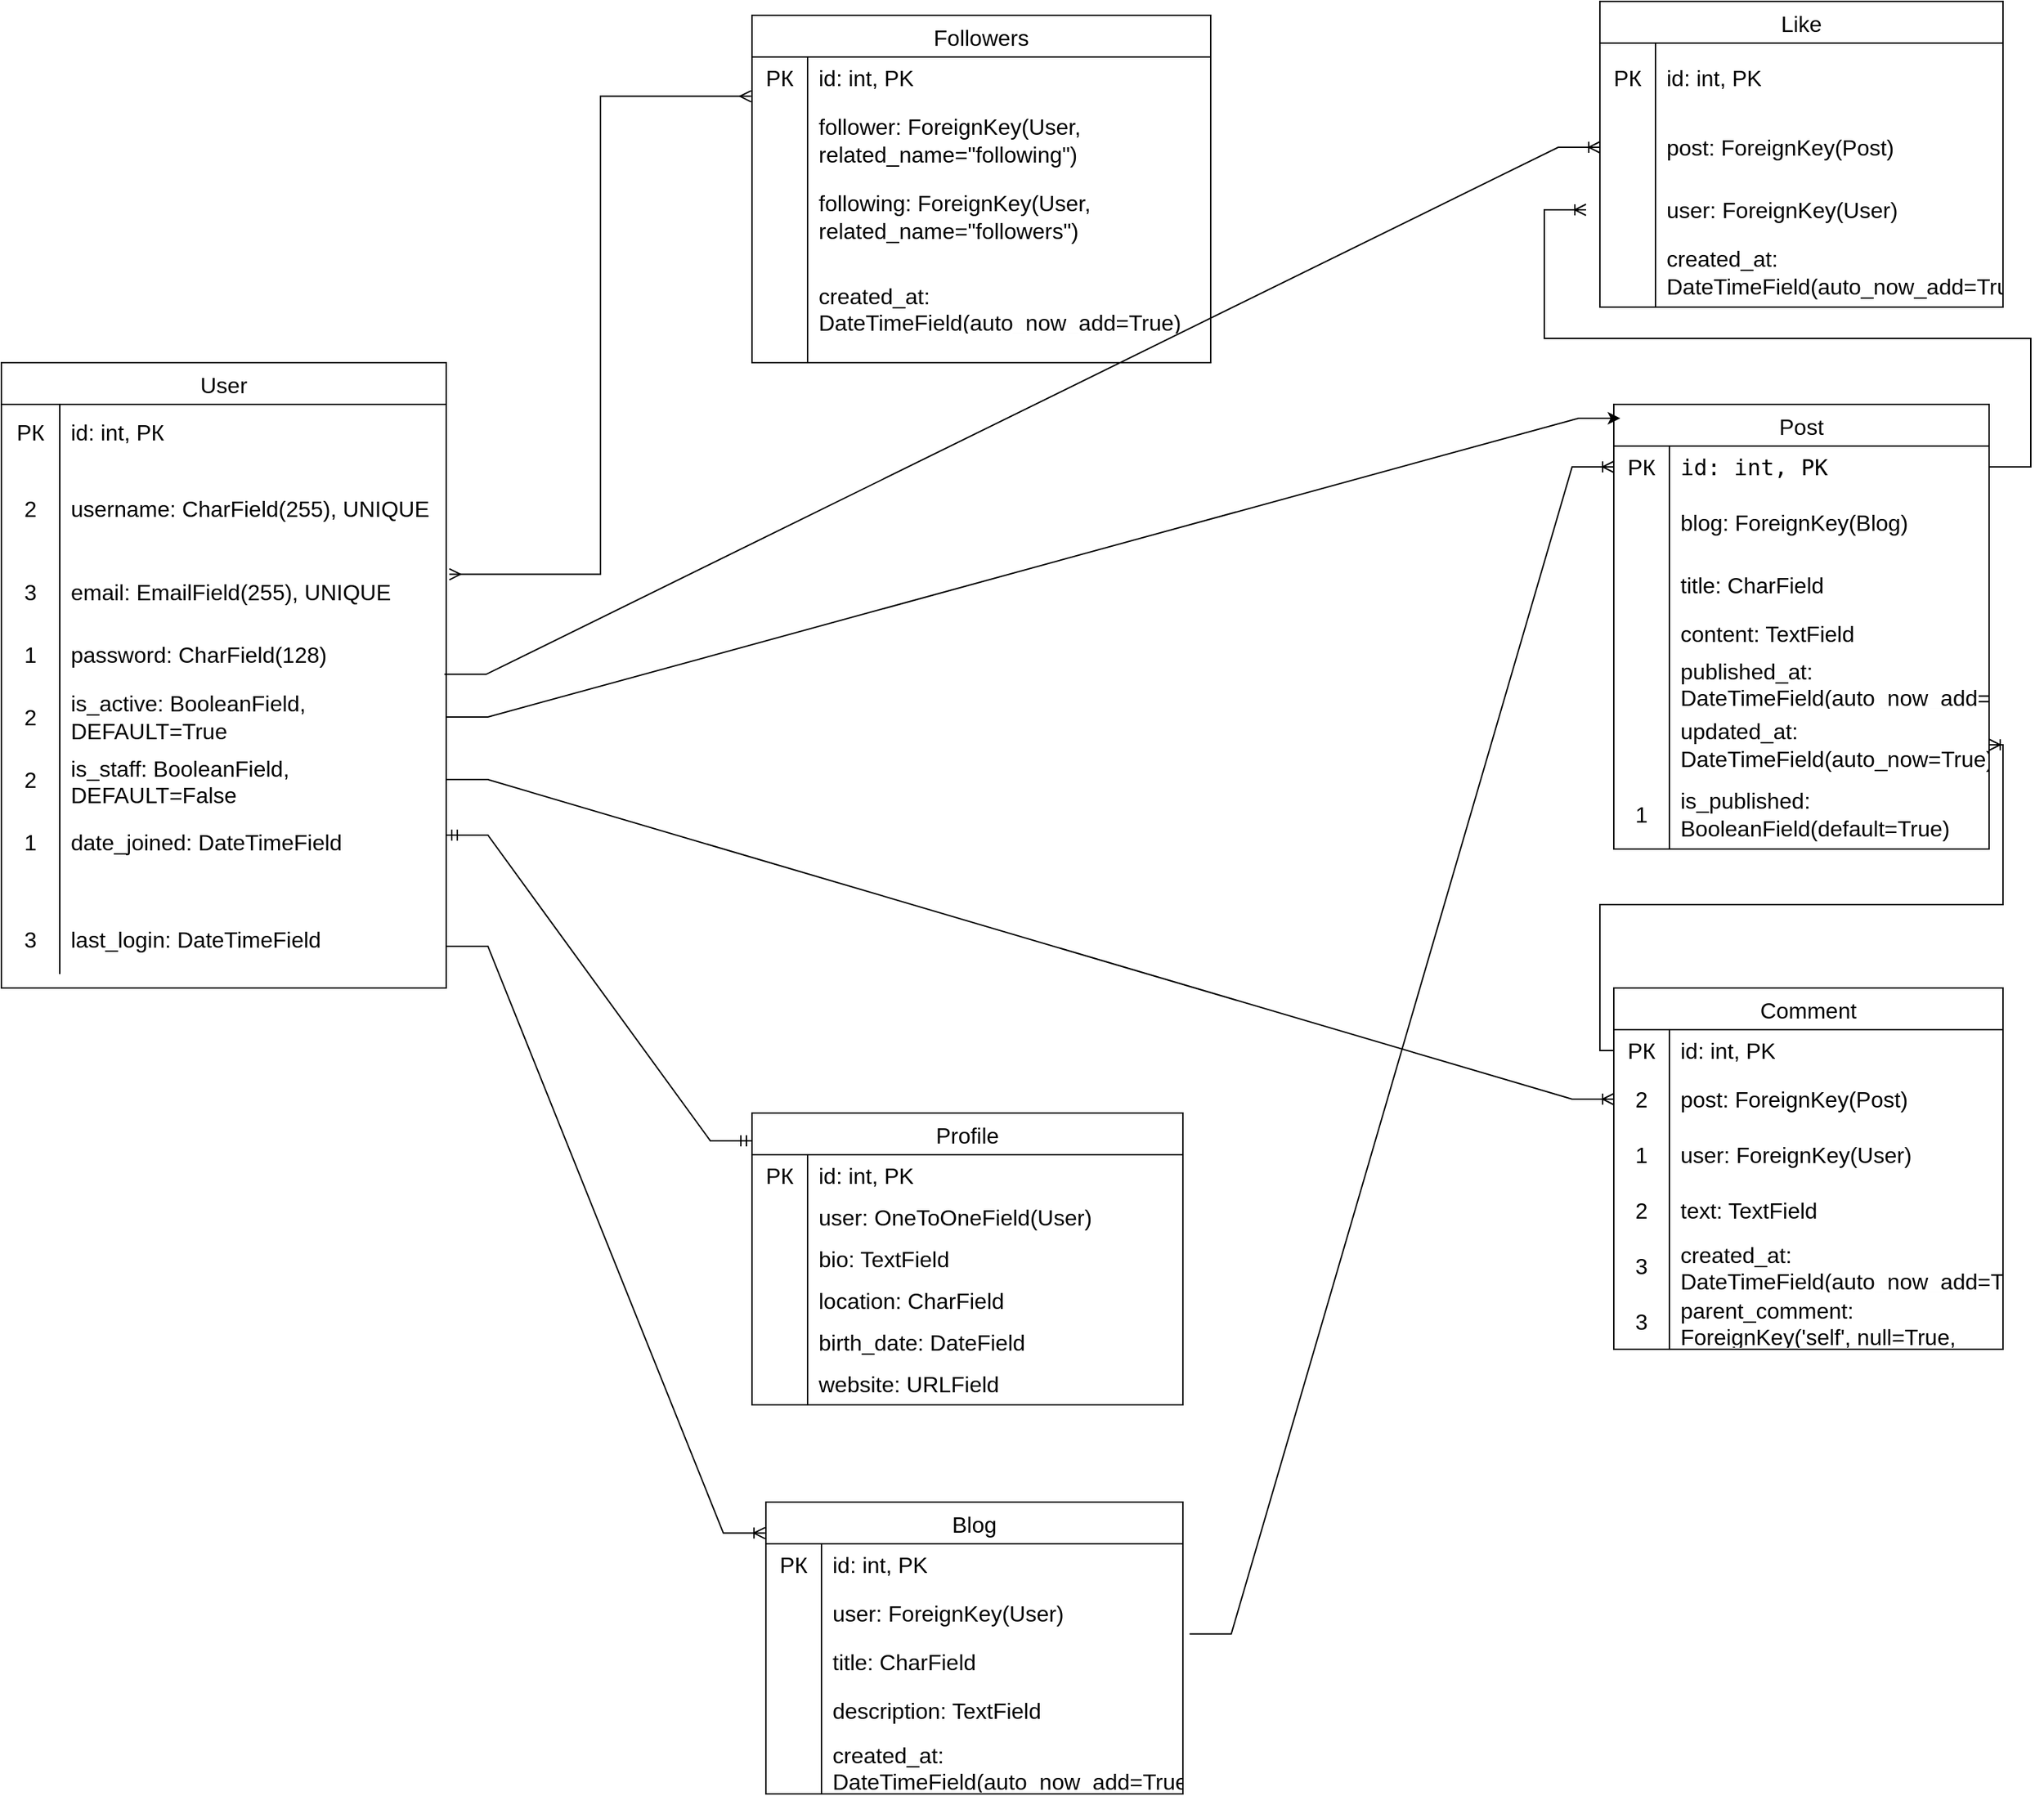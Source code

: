 <mxfile version="26.2.13">
  <diagram name="Страница — 1" id="7IS5Y2OOgPZSUAuG2ec9">
    <mxGraphModel dx="1898" dy="1196" grid="1" gridSize="10" guides="1" tooltips="1" connect="1" arrows="1" fold="1" page="1" pageScale="1" pageWidth="1169" pageHeight="1654" math="0" shadow="0">
      <root>
        <mxCell id="0" />
        <mxCell id="1" parent="0" />
        <mxCell id="dCe3FiFpcz7PpVwq4bDa-25" value="User" style="shape=table;startSize=30;container=1;collapsible=0;childLayout=tableLayout;fixedRows=1;rowLines=0;fontStyle=0;strokeColor=default;fontSize=16;" parent="1" vertex="1">
          <mxGeometry x="80" y="280" width="320" height="450.0" as="geometry" />
        </mxCell>
        <mxCell id="dCe3FiFpcz7PpVwq4bDa-26" value="" style="shape=tableRow;horizontal=0;startSize=0;swimlaneHead=0;swimlaneBody=0;top=0;left=0;bottom=0;right=0;collapsible=0;dropTarget=0;fillColor=none;points=[[0,0.5],[1,0.5]];portConstraint=eastwest;strokeColor=inherit;fontSize=16;" parent="dCe3FiFpcz7PpVwq4bDa-25" vertex="1">
          <mxGeometry y="30" width="320" height="40" as="geometry" />
        </mxCell>
        <mxCell id="dCe3FiFpcz7PpVwq4bDa-27" value="РК" style="shape=partialRectangle;html=1;whiteSpace=wrap;connectable=0;fillColor=none;top=0;left=0;bottom=0;right=0;overflow=hidden;pointerEvents=1;strokeColor=inherit;fontSize=16;" parent="dCe3FiFpcz7PpVwq4bDa-26" vertex="1">
          <mxGeometry width="42" height="40" as="geometry">
            <mxRectangle width="42" height="40" as="alternateBounds" />
          </mxGeometry>
        </mxCell>
        <mxCell id="dCe3FiFpcz7PpVwq4bDa-28" value="id: int, РК" style="shape=partialRectangle;html=1;whiteSpace=wrap;connectable=0;fillColor=none;top=0;left=0;bottom=0;right=0;align=left;spacingLeft=6;overflow=hidden;strokeColor=inherit;fontSize=16;" parent="dCe3FiFpcz7PpVwq4bDa-26" vertex="1">
          <mxGeometry x="42" width="278" height="40" as="geometry">
            <mxRectangle width="278" height="40" as="alternateBounds" />
          </mxGeometry>
        </mxCell>
        <mxCell id="dCe3FiFpcz7PpVwq4bDa-29" value="" style="shape=tableRow;horizontal=0;startSize=0;swimlaneHead=0;swimlaneBody=0;top=0;left=0;bottom=0;right=0;collapsible=0;dropTarget=0;fillColor=none;points=[[0,0.5],[1,0.5]];portConstraint=eastwest;strokeColor=inherit;fontSize=16;" parent="dCe3FiFpcz7PpVwq4bDa-25" vertex="1">
          <mxGeometry y="70" width="320" height="70" as="geometry" />
        </mxCell>
        <mxCell id="dCe3FiFpcz7PpVwq4bDa-30" value="2" style="shape=partialRectangle;html=1;whiteSpace=wrap;connectable=0;fillColor=none;top=0;left=0;bottom=0;right=0;overflow=hidden;strokeColor=inherit;fontSize=16;" parent="dCe3FiFpcz7PpVwq4bDa-29" vertex="1">
          <mxGeometry width="42" height="70" as="geometry">
            <mxRectangle width="42" height="70" as="alternateBounds" />
          </mxGeometry>
        </mxCell>
        <mxCell id="dCe3FiFpcz7PpVwq4bDa-31" value="username: CharField(255), UNIQUE" style="shape=partialRectangle;html=1;whiteSpace=wrap;connectable=0;fillColor=none;top=0;left=0;bottom=0;right=0;align=left;spacingLeft=6;overflow=hidden;strokeColor=inherit;fontSize=16;" parent="dCe3FiFpcz7PpVwq4bDa-29" vertex="1">
          <mxGeometry x="42" width="278" height="70" as="geometry">
            <mxRectangle width="278" height="70" as="alternateBounds" />
          </mxGeometry>
        </mxCell>
        <mxCell id="dCe3FiFpcz7PpVwq4bDa-32" value="" style="shape=tableRow;horizontal=0;startSize=0;swimlaneHead=0;swimlaneBody=0;top=0;left=0;bottom=0;right=0;collapsible=0;dropTarget=0;fillColor=none;points=[[0,0.5],[1,0.5]];portConstraint=eastwest;strokeColor=inherit;fontSize=16;" parent="dCe3FiFpcz7PpVwq4bDa-25" vertex="1">
          <mxGeometry y="140" width="320" height="50" as="geometry" />
        </mxCell>
        <mxCell id="dCe3FiFpcz7PpVwq4bDa-33" value="3" style="shape=partialRectangle;html=1;whiteSpace=wrap;connectable=0;fillColor=none;top=0;left=0;bottom=0;right=0;overflow=hidden;strokeColor=inherit;fontSize=16;" parent="dCe3FiFpcz7PpVwq4bDa-32" vertex="1">
          <mxGeometry width="42" height="50" as="geometry">
            <mxRectangle width="42" height="50" as="alternateBounds" />
          </mxGeometry>
        </mxCell>
        <mxCell id="dCe3FiFpcz7PpVwq4bDa-34" value="email: EmailField(255), UNIQUE" style="shape=partialRectangle;html=1;whiteSpace=wrap;connectable=0;fillColor=none;top=0;left=0;bottom=0;right=0;align=left;spacingLeft=6;overflow=hidden;strokeColor=inherit;fontSize=16;" parent="dCe3FiFpcz7PpVwq4bDa-32" vertex="1">
          <mxGeometry x="42" width="278" height="50" as="geometry">
            <mxRectangle width="278" height="50" as="alternateBounds" />
          </mxGeometry>
        </mxCell>
        <mxCell id="dCe3FiFpcz7PpVwq4bDa-36" value="" style="shape=tableRow;horizontal=0;startSize=0;swimlaneHead=0;swimlaneBody=0;top=0;left=0;bottom=0;right=0;collapsible=0;dropTarget=0;fillColor=none;points=[[0,0.5],[1,0.5]];portConstraint=eastwest;strokeColor=inherit;fontSize=16;" parent="dCe3FiFpcz7PpVwq4bDa-25" vertex="1">
          <mxGeometry y="190" width="320" height="40" as="geometry" />
        </mxCell>
        <mxCell id="dCe3FiFpcz7PpVwq4bDa-37" value="1" style="shape=partialRectangle;html=1;whiteSpace=wrap;connectable=0;fillColor=none;top=0;left=0;bottom=0;right=0;overflow=hidden;pointerEvents=1;strokeColor=inherit;fontSize=16;" parent="dCe3FiFpcz7PpVwq4bDa-36" vertex="1">
          <mxGeometry width="42" height="40" as="geometry">
            <mxRectangle width="42" height="40" as="alternateBounds" />
          </mxGeometry>
        </mxCell>
        <mxCell id="dCe3FiFpcz7PpVwq4bDa-38" value="password: CharField(128)" style="shape=partialRectangle;html=1;whiteSpace=wrap;connectable=0;fillColor=none;top=0;left=0;bottom=0;right=0;align=left;spacingLeft=6;overflow=hidden;strokeColor=inherit;fontSize=16;" parent="dCe3FiFpcz7PpVwq4bDa-36" vertex="1">
          <mxGeometry x="42" width="278" height="40" as="geometry">
            <mxRectangle width="278" height="40" as="alternateBounds" />
          </mxGeometry>
        </mxCell>
        <mxCell id="dCe3FiFpcz7PpVwq4bDa-39" value="" style="shape=tableRow;horizontal=0;startSize=0;swimlaneHead=0;swimlaneBody=0;top=0;left=0;bottom=0;right=0;collapsible=0;dropTarget=0;fillColor=none;points=[[0,0.5],[1,0.5]];portConstraint=eastwest;strokeColor=inherit;fontSize=16;" parent="dCe3FiFpcz7PpVwq4bDa-25" vertex="1">
          <mxGeometry y="230" width="320" height="50" as="geometry" />
        </mxCell>
        <mxCell id="dCe3FiFpcz7PpVwq4bDa-40" value="2" style="shape=partialRectangle;html=1;whiteSpace=wrap;connectable=0;fillColor=none;top=0;left=0;bottom=0;right=0;overflow=hidden;strokeColor=inherit;fontSize=16;" parent="dCe3FiFpcz7PpVwq4bDa-39" vertex="1">
          <mxGeometry width="42" height="50" as="geometry">
            <mxRectangle width="42" height="50" as="alternateBounds" />
          </mxGeometry>
        </mxCell>
        <mxCell id="dCe3FiFpcz7PpVwq4bDa-41" value="is_active: BooleanField, DEFAULT=True" style="shape=partialRectangle;html=1;whiteSpace=wrap;connectable=0;fillColor=none;top=0;left=0;bottom=0;right=0;align=left;spacingLeft=6;overflow=hidden;strokeColor=inherit;fontSize=16;" parent="dCe3FiFpcz7PpVwq4bDa-39" vertex="1">
          <mxGeometry x="42" width="278" height="50" as="geometry">
            <mxRectangle width="278" height="50" as="alternateBounds" />
          </mxGeometry>
        </mxCell>
        <mxCell id="dCe3FiFpcz7PpVwq4bDa-49" value="" style="shape=tableRow;horizontal=0;startSize=0;swimlaneHead=0;swimlaneBody=0;top=0;left=0;bottom=0;right=0;collapsible=0;dropTarget=0;fillColor=none;points=[[0,0.5],[1,0.5]];portConstraint=eastwest;strokeColor=inherit;fontSize=16;" parent="dCe3FiFpcz7PpVwq4bDa-25" vertex="1">
          <mxGeometry y="280" width="320" height="40" as="geometry" />
        </mxCell>
        <mxCell id="dCe3FiFpcz7PpVwq4bDa-50" value="2" style="shape=partialRectangle;html=1;whiteSpace=wrap;connectable=0;fillColor=none;top=0;left=0;bottom=0;right=0;overflow=hidden;strokeColor=inherit;fontSize=16;" parent="dCe3FiFpcz7PpVwq4bDa-49" vertex="1">
          <mxGeometry width="42" height="40" as="geometry">
            <mxRectangle width="42" height="40" as="alternateBounds" />
          </mxGeometry>
        </mxCell>
        <mxCell id="dCe3FiFpcz7PpVwq4bDa-51" value="is_staff: BooleanField, DEFAULT=False" style="shape=partialRectangle;html=1;whiteSpace=wrap;connectable=0;fillColor=none;top=0;left=0;bottom=0;right=0;align=left;spacingLeft=6;overflow=hidden;strokeColor=inherit;fontSize=16;" parent="dCe3FiFpcz7PpVwq4bDa-49" vertex="1">
          <mxGeometry x="42" width="278" height="40" as="geometry">
            <mxRectangle width="278" height="40" as="alternateBounds" />
          </mxGeometry>
        </mxCell>
        <mxCell id="dCe3FiFpcz7PpVwq4bDa-46" value="" style="shape=tableRow;horizontal=0;startSize=0;swimlaneHead=0;swimlaneBody=0;top=0;left=0;bottom=0;right=0;collapsible=0;dropTarget=0;fillColor=none;points=[[0,0.5],[1,0.5]];portConstraint=eastwest;strokeColor=inherit;fontSize=16;" parent="dCe3FiFpcz7PpVwq4bDa-25" vertex="1">
          <mxGeometry y="320" width="320" height="50" as="geometry" />
        </mxCell>
        <mxCell id="dCe3FiFpcz7PpVwq4bDa-47" value="1" style="shape=partialRectangle;html=1;whiteSpace=wrap;connectable=0;fillColor=none;top=0;left=0;bottom=0;right=0;overflow=hidden;pointerEvents=1;strokeColor=inherit;fontSize=16;" parent="dCe3FiFpcz7PpVwq4bDa-46" vertex="1">
          <mxGeometry width="42" height="50" as="geometry">
            <mxRectangle width="42" height="50" as="alternateBounds" />
          </mxGeometry>
        </mxCell>
        <mxCell id="dCe3FiFpcz7PpVwq4bDa-48" value="date_joined: DateTimeField" style="shape=partialRectangle;html=1;whiteSpace=wrap;connectable=0;fillColor=none;top=0;left=0;bottom=0;right=0;align=left;spacingLeft=6;overflow=hidden;strokeColor=inherit;fontSize=16;" parent="dCe3FiFpcz7PpVwq4bDa-46" vertex="1">
          <mxGeometry x="42" width="278" height="50" as="geometry">
            <mxRectangle width="278" height="50" as="alternateBounds" />
          </mxGeometry>
        </mxCell>
        <mxCell id="dCe3FiFpcz7PpVwq4bDa-52" value="" style="shape=tableRow;horizontal=0;startSize=0;swimlaneHead=0;swimlaneBody=0;top=0;left=0;bottom=0;right=0;collapsible=0;dropTarget=0;fillColor=none;points=[[0,0.5],[1,0.5]];portConstraint=eastwest;strokeColor=inherit;fontSize=16;" parent="dCe3FiFpcz7PpVwq4bDa-25" vertex="1">
          <mxGeometry y="370" width="320" height="20" as="geometry" />
        </mxCell>
        <mxCell id="dCe3FiFpcz7PpVwq4bDa-53" value="" style="shape=partialRectangle;html=1;whiteSpace=wrap;connectable=0;fillColor=none;top=0;left=0;bottom=0;right=0;overflow=hidden;strokeColor=inherit;fontSize=16;" parent="dCe3FiFpcz7PpVwq4bDa-52" vertex="1">
          <mxGeometry width="42" height="20" as="geometry">
            <mxRectangle width="42" height="20" as="alternateBounds" />
          </mxGeometry>
        </mxCell>
        <mxCell id="dCe3FiFpcz7PpVwq4bDa-54" value="" style="shape=partialRectangle;html=1;whiteSpace=wrap;connectable=0;fillColor=none;top=0;left=0;bottom=0;right=0;align=left;spacingLeft=6;overflow=hidden;strokeColor=inherit;fontSize=16;" parent="dCe3FiFpcz7PpVwq4bDa-52" vertex="1">
          <mxGeometry x="42" width="278" height="20" as="geometry">
            <mxRectangle width="278" height="20" as="alternateBounds" />
          </mxGeometry>
        </mxCell>
        <mxCell id="dCe3FiFpcz7PpVwq4bDa-42" value="" style="shape=tableRow;horizontal=0;startSize=0;swimlaneHead=0;swimlaneBody=0;top=0;left=0;bottom=0;right=0;collapsible=0;dropTarget=0;fillColor=none;points=[[0,0.5],[1,0.5]];portConstraint=eastwest;strokeColor=inherit;fontSize=16;" parent="dCe3FiFpcz7PpVwq4bDa-25" vertex="1">
          <mxGeometry y="390" width="320" height="50" as="geometry" />
        </mxCell>
        <mxCell id="dCe3FiFpcz7PpVwq4bDa-43" value="3" style="shape=partialRectangle;html=1;whiteSpace=wrap;connectable=0;fillColor=none;top=0;left=0;bottom=0;right=0;overflow=hidden;strokeColor=inherit;fontSize=16;" parent="dCe3FiFpcz7PpVwq4bDa-42" vertex="1">
          <mxGeometry width="42" height="50" as="geometry">
            <mxRectangle width="42" height="50" as="alternateBounds" />
          </mxGeometry>
        </mxCell>
        <mxCell id="dCe3FiFpcz7PpVwq4bDa-44" value="last_login: DateTimeField" style="shape=partialRectangle;html=1;whiteSpace=wrap;connectable=0;fillColor=none;top=0;left=0;bottom=0;right=0;align=left;spacingLeft=6;overflow=hidden;strokeColor=inherit;fontSize=16;" parent="dCe3FiFpcz7PpVwq4bDa-42" vertex="1">
          <mxGeometry x="42" width="278" height="50" as="geometry">
            <mxRectangle width="278" height="50" as="alternateBounds" />
          </mxGeometry>
        </mxCell>
        <mxCell id="dCe3FiFpcz7PpVwq4bDa-55" value="Followers" style="shape=table;startSize=30;container=1;collapsible=0;childLayout=tableLayout;fixedRows=1;rowLines=0;fontStyle=0;strokeColor=default;fontSize=16;" parent="1" vertex="1">
          <mxGeometry x="620" y="30" width="330" height="250" as="geometry" />
        </mxCell>
        <mxCell id="dCe3FiFpcz7PpVwq4bDa-56" value="" style="shape=tableRow;horizontal=0;startSize=0;swimlaneHead=0;swimlaneBody=0;top=0;left=0;bottom=0;right=0;collapsible=0;dropTarget=0;fillColor=none;points=[[0,0.5],[1,0.5]];portConstraint=eastwest;strokeColor=inherit;fontSize=16;" parent="dCe3FiFpcz7PpVwq4bDa-55" vertex="1">
          <mxGeometry y="30" width="330" height="30" as="geometry" />
        </mxCell>
        <mxCell id="dCe3FiFpcz7PpVwq4bDa-57" value="РК" style="shape=partialRectangle;html=1;whiteSpace=wrap;connectable=0;fillColor=none;top=0;left=0;bottom=0;right=0;overflow=hidden;pointerEvents=1;strokeColor=inherit;fontSize=16;" parent="dCe3FiFpcz7PpVwq4bDa-56" vertex="1">
          <mxGeometry width="40" height="30" as="geometry">
            <mxRectangle width="40" height="30" as="alternateBounds" />
          </mxGeometry>
        </mxCell>
        <mxCell id="dCe3FiFpcz7PpVwq4bDa-58" value="id: int, PK" style="shape=partialRectangle;html=1;whiteSpace=wrap;connectable=0;fillColor=none;top=0;left=0;bottom=0;right=0;align=left;spacingLeft=6;overflow=hidden;strokeColor=inherit;fontSize=16;" parent="dCe3FiFpcz7PpVwq4bDa-56" vertex="1">
          <mxGeometry x="40" width="290" height="30" as="geometry">
            <mxRectangle width="290" height="30" as="alternateBounds" />
          </mxGeometry>
        </mxCell>
        <mxCell id="dCe3FiFpcz7PpVwq4bDa-59" value="" style="shape=tableRow;horizontal=0;startSize=0;swimlaneHead=0;swimlaneBody=0;top=0;left=0;bottom=0;right=0;collapsible=0;dropTarget=0;fillColor=none;points=[[0,0.5],[1,0.5]];portConstraint=eastwest;strokeColor=inherit;fontSize=16;" parent="dCe3FiFpcz7PpVwq4bDa-55" vertex="1">
          <mxGeometry y="60" width="330" height="60" as="geometry" />
        </mxCell>
        <mxCell id="dCe3FiFpcz7PpVwq4bDa-60" value="" style="shape=partialRectangle;html=1;whiteSpace=wrap;connectable=0;fillColor=none;top=0;left=0;bottom=0;right=0;overflow=hidden;strokeColor=inherit;fontSize=16;" parent="dCe3FiFpcz7PpVwq4bDa-59" vertex="1">
          <mxGeometry width="40" height="60" as="geometry">
            <mxRectangle width="40" height="60" as="alternateBounds" />
          </mxGeometry>
        </mxCell>
        <mxCell id="dCe3FiFpcz7PpVwq4bDa-61" value="follower: ForeignKey(User, related_name=&quot;following&quot;)" style="shape=partialRectangle;html=1;whiteSpace=wrap;connectable=0;fillColor=none;top=0;left=0;bottom=0;right=0;align=left;spacingLeft=6;overflow=hidden;strokeColor=inherit;fontSize=16;" parent="dCe3FiFpcz7PpVwq4bDa-59" vertex="1">
          <mxGeometry x="40" width="290" height="60" as="geometry">
            <mxRectangle width="290" height="60" as="alternateBounds" />
          </mxGeometry>
        </mxCell>
        <mxCell id="dCe3FiFpcz7PpVwq4bDa-62" value="" style="shape=tableRow;horizontal=0;startSize=0;swimlaneHead=0;swimlaneBody=0;top=0;left=0;bottom=0;right=0;collapsible=0;dropTarget=0;fillColor=none;points=[[0,0.5],[1,0.5]];portConstraint=eastwest;strokeColor=inherit;fontSize=16;" parent="dCe3FiFpcz7PpVwq4bDa-55" vertex="1">
          <mxGeometry y="120" width="330" height="50" as="geometry" />
        </mxCell>
        <mxCell id="dCe3FiFpcz7PpVwq4bDa-63" value="" style="shape=partialRectangle;html=1;whiteSpace=wrap;connectable=0;fillColor=none;top=0;left=0;bottom=0;right=0;overflow=hidden;strokeColor=inherit;fontSize=16;" parent="dCe3FiFpcz7PpVwq4bDa-62" vertex="1">
          <mxGeometry width="40" height="50" as="geometry">
            <mxRectangle width="40" height="50" as="alternateBounds" />
          </mxGeometry>
        </mxCell>
        <mxCell id="dCe3FiFpcz7PpVwq4bDa-64" value="following: ForeignKey(User, related_name=&quot;followers&quot;)" style="shape=partialRectangle;html=1;whiteSpace=wrap;connectable=0;fillColor=none;top=0;left=0;bottom=0;right=0;align=left;spacingLeft=6;overflow=hidden;strokeColor=inherit;fontSize=16;" parent="dCe3FiFpcz7PpVwq4bDa-62" vertex="1">
          <mxGeometry x="40" width="290" height="50" as="geometry">
            <mxRectangle width="290" height="50" as="alternateBounds" />
          </mxGeometry>
        </mxCell>
        <mxCell id="dCe3FiFpcz7PpVwq4bDa-70" value="" style="shape=tableRow;horizontal=0;startSize=0;swimlaneHead=0;swimlaneBody=0;top=0;left=0;bottom=0;right=0;collapsible=0;dropTarget=0;fillColor=none;points=[[0,0.5],[1,0.5]];portConstraint=eastwest;strokeColor=inherit;fontSize=16;" parent="dCe3FiFpcz7PpVwq4bDa-55" vertex="1">
          <mxGeometry y="170" width="330" height="20" as="geometry" />
        </mxCell>
        <mxCell id="dCe3FiFpcz7PpVwq4bDa-71" value="" style="shape=partialRectangle;html=1;whiteSpace=wrap;connectable=0;fillColor=none;top=0;left=0;bottom=0;right=0;overflow=hidden;strokeColor=inherit;fontSize=16;" parent="dCe3FiFpcz7PpVwq4bDa-70" vertex="1">
          <mxGeometry width="40" height="20" as="geometry">
            <mxRectangle width="40" height="20" as="alternateBounds" />
          </mxGeometry>
        </mxCell>
        <mxCell id="dCe3FiFpcz7PpVwq4bDa-72" value="" style="shape=partialRectangle;html=1;whiteSpace=wrap;connectable=0;fillColor=none;top=0;left=0;bottom=0;right=0;align=left;spacingLeft=6;overflow=hidden;strokeColor=inherit;fontSize=16;" parent="dCe3FiFpcz7PpVwq4bDa-70" vertex="1">
          <mxGeometry x="40" width="290" height="20" as="geometry">
            <mxRectangle width="290" height="20" as="alternateBounds" />
          </mxGeometry>
        </mxCell>
        <mxCell id="dCe3FiFpcz7PpVwq4bDa-67" value="" style="shape=tableRow;horizontal=0;startSize=0;swimlaneHead=0;swimlaneBody=0;top=0;left=0;bottom=0;right=0;collapsible=0;dropTarget=0;fillColor=none;points=[[0,0.5],[1,0.5]];portConstraint=eastwest;strokeColor=inherit;fontSize=16;" parent="dCe3FiFpcz7PpVwq4bDa-55" vertex="1">
          <mxGeometry y="190" width="330" height="40" as="geometry" />
        </mxCell>
        <mxCell id="dCe3FiFpcz7PpVwq4bDa-68" value="" style="shape=partialRectangle;html=1;whiteSpace=wrap;connectable=0;fillColor=none;top=0;left=0;bottom=0;right=0;overflow=hidden;pointerEvents=1;strokeColor=inherit;fontSize=16;" parent="dCe3FiFpcz7PpVwq4bDa-67" vertex="1">
          <mxGeometry width="40" height="40" as="geometry">
            <mxRectangle width="40" height="40" as="alternateBounds" />
          </mxGeometry>
        </mxCell>
        <mxCell id="dCe3FiFpcz7PpVwq4bDa-69" value="created_at: DateTimeField(auto_now_add=True)" style="shape=partialRectangle;html=1;whiteSpace=wrap;connectable=0;fillColor=none;top=0;left=0;bottom=0;right=0;align=left;spacingLeft=6;overflow=hidden;strokeColor=inherit;fontSize=16;" parent="dCe3FiFpcz7PpVwq4bDa-67" vertex="1">
          <mxGeometry x="40" width="290" height="40" as="geometry">
            <mxRectangle width="290" height="40" as="alternateBounds" />
          </mxGeometry>
        </mxCell>
        <mxCell id="dCe3FiFpcz7PpVwq4bDa-73" value="" style="shape=tableRow;horizontal=0;startSize=0;swimlaneHead=0;swimlaneBody=0;top=0;left=0;bottom=0;right=0;collapsible=0;dropTarget=0;fillColor=none;points=[[0,0.5],[1,0.5]];portConstraint=eastwest;strokeColor=inherit;fontSize=16;" parent="dCe3FiFpcz7PpVwq4bDa-55" vertex="1">
          <mxGeometry y="230" width="330" height="20" as="geometry" />
        </mxCell>
        <mxCell id="dCe3FiFpcz7PpVwq4bDa-74" value="" style="shape=partialRectangle;html=1;whiteSpace=wrap;connectable=0;fillColor=none;top=0;left=0;bottom=0;right=0;overflow=hidden;strokeColor=inherit;fontSize=16;" parent="dCe3FiFpcz7PpVwq4bDa-73" vertex="1">
          <mxGeometry width="40" height="20" as="geometry">
            <mxRectangle width="40" height="20" as="alternateBounds" />
          </mxGeometry>
        </mxCell>
        <mxCell id="dCe3FiFpcz7PpVwq4bDa-75" value="" style="shape=partialRectangle;html=1;whiteSpace=wrap;connectable=0;fillColor=none;top=0;left=0;bottom=0;right=0;align=left;spacingLeft=6;overflow=hidden;strokeColor=inherit;fontSize=16;" parent="dCe3FiFpcz7PpVwq4bDa-73" vertex="1">
          <mxGeometry x="40" width="290" height="20" as="geometry">
            <mxRectangle width="290" height="20" as="alternateBounds" />
          </mxGeometry>
        </mxCell>
        <mxCell id="dCe3FiFpcz7PpVwq4bDa-78" value="Like" style="shape=table;startSize=30;container=1;collapsible=0;childLayout=tableLayout;fixedRows=1;rowLines=0;fontStyle=0;strokeColor=default;fontSize=16;" parent="1" vertex="1">
          <mxGeometry x="1230" y="20" width="290" height="220" as="geometry" />
        </mxCell>
        <mxCell id="dCe3FiFpcz7PpVwq4bDa-79" value="" style="shape=tableRow;horizontal=0;startSize=0;swimlaneHead=0;swimlaneBody=0;top=0;left=0;bottom=0;right=0;collapsible=0;dropTarget=0;fillColor=none;points=[[0,0.5],[1,0.5]];portConstraint=eastwest;strokeColor=inherit;fontSize=16;" parent="dCe3FiFpcz7PpVwq4bDa-78" vertex="1">
          <mxGeometry y="30" width="290" height="50" as="geometry" />
        </mxCell>
        <mxCell id="dCe3FiFpcz7PpVwq4bDa-80" value="РК" style="shape=partialRectangle;html=1;whiteSpace=wrap;connectable=0;fillColor=none;top=0;left=0;bottom=0;right=0;overflow=hidden;pointerEvents=1;strokeColor=inherit;fontSize=16;" parent="dCe3FiFpcz7PpVwq4bDa-79" vertex="1">
          <mxGeometry width="40" height="50" as="geometry">
            <mxRectangle width="40" height="50" as="alternateBounds" />
          </mxGeometry>
        </mxCell>
        <mxCell id="dCe3FiFpcz7PpVwq4bDa-81" value="id: int, PK" style="shape=partialRectangle;html=1;whiteSpace=wrap;connectable=0;fillColor=none;top=0;left=0;bottom=0;right=0;align=left;spacingLeft=6;overflow=hidden;strokeColor=inherit;fontSize=16;" parent="dCe3FiFpcz7PpVwq4bDa-79" vertex="1">
          <mxGeometry x="40" width="250" height="50" as="geometry">
            <mxRectangle width="250" height="50" as="alternateBounds" />
          </mxGeometry>
        </mxCell>
        <mxCell id="dCe3FiFpcz7PpVwq4bDa-82" value="" style="shape=tableRow;horizontal=0;startSize=0;swimlaneHead=0;swimlaneBody=0;top=0;left=0;bottom=0;right=0;collapsible=0;dropTarget=0;fillColor=none;points=[[0,0.5],[1,0.5]];portConstraint=eastwest;strokeColor=inherit;fontSize=16;" parent="dCe3FiFpcz7PpVwq4bDa-78" vertex="1">
          <mxGeometry y="80" width="290" height="50" as="geometry" />
        </mxCell>
        <mxCell id="dCe3FiFpcz7PpVwq4bDa-83" value="" style="shape=partialRectangle;html=1;whiteSpace=wrap;connectable=0;fillColor=none;top=0;left=0;bottom=0;right=0;overflow=hidden;strokeColor=inherit;fontSize=16;" parent="dCe3FiFpcz7PpVwq4bDa-82" vertex="1">
          <mxGeometry width="40" height="50" as="geometry">
            <mxRectangle width="40" height="50" as="alternateBounds" />
          </mxGeometry>
        </mxCell>
        <mxCell id="dCe3FiFpcz7PpVwq4bDa-84" value="post: ForeignKey(Post)" style="shape=partialRectangle;html=1;whiteSpace=wrap;connectable=0;fillColor=none;top=0;left=0;bottom=0;right=0;align=left;spacingLeft=6;overflow=hidden;strokeColor=inherit;fontSize=16;" parent="dCe3FiFpcz7PpVwq4bDa-82" vertex="1">
          <mxGeometry x="40" width="250" height="50" as="geometry">
            <mxRectangle width="250" height="50" as="alternateBounds" />
          </mxGeometry>
        </mxCell>
        <mxCell id="dCe3FiFpcz7PpVwq4bDa-85" value="" style="shape=tableRow;horizontal=0;startSize=0;swimlaneHead=0;swimlaneBody=0;top=0;left=0;bottom=0;right=0;collapsible=0;dropTarget=0;fillColor=none;points=[[0,0.5],[1,0.5]];portConstraint=eastwest;strokeColor=inherit;fontSize=16;" parent="dCe3FiFpcz7PpVwq4bDa-78" vertex="1">
          <mxGeometry y="130" width="290" height="40" as="geometry" />
        </mxCell>
        <mxCell id="dCe3FiFpcz7PpVwq4bDa-86" value="" style="shape=partialRectangle;html=1;whiteSpace=wrap;connectable=0;fillColor=none;top=0;left=0;bottom=0;right=0;overflow=hidden;strokeColor=inherit;fontSize=16;" parent="dCe3FiFpcz7PpVwq4bDa-85" vertex="1">
          <mxGeometry width="40" height="40" as="geometry">
            <mxRectangle width="40" height="40" as="alternateBounds" />
          </mxGeometry>
        </mxCell>
        <mxCell id="dCe3FiFpcz7PpVwq4bDa-87" value="user: ForeignKey(User)" style="shape=partialRectangle;html=1;whiteSpace=wrap;connectable=0;fillColor=none;top=0;left=0;bottom=0;right=0;align=left;spacingLeft=6;overflow=hidden;strokeColor=inherit;fontSize=16;" parent="dCe3FiFpcz7PpVwq4bDa-85" vertex="1">
          <mxGeometry x="40" width="250" height="40" as="geometry">
            <mxRectangle width="250" height="40" as="alternateBounds" />
          </mxGeometry>
        </mxCell>
        <mxCell id="dCe3FiFpcz7PpVwq4bDa-89" value="" style="shape=tableRow;horizontal=0;startSize=0;swimlaneHead=0;swimlaneBody=0;top=0;left=0;bottom=0;right=0;collapsible=0;dropTarget=0;fillColor=none;points=[[0,0.5],[1,0.5]];portConstraint=eastwest;strokeColor=inherit;fontSize=16;" parent="dCe3FiFpcz7PpVwq4bDa-78" vertex="1">
          <mxGeometry y="170" width="290" height="50" as="geometry" />
        </mxCell>
        <mxCell id="dCe3FiFpcz7PpVwq4bDa-90" value="" style="shape=partialRectangle;html=1;whiteSpace=wrap;connectable=0;fillColor=none;top=0;left=0;bottom=0;right=0;overflow=hidden;pointerEvents=1;strokeColor=inherit;fontSize=16;" parent="dCe3FiFpcz7PpVwq4bDa-89" vertex="1">
          <mxGeometry width="40" height="50" as="geometry">
            <mxRectangle width="40" height="50" as="alternateBounds" />
          </mxGeometry>
        </mxCell>
        <mxCell id="dCe3FiFpcz7PpVwq4bDa-91" value="created_at: DateTimeField(auto_now_add=True)" style="shape=partialRectangle;html=1;whiteSpace=wrap;connectable=0;fillColor=none;top=0;left=0;bottom=0;right=0;align=left;spacingLeft=6;overflow=hidden;strokeColor=inherit;fontSize=16;" parent="dCe3FiFpcz7PpVwq4bDa-89" vertex="1">
          <mxGeometry x="40" width="250" height="50" as="geometry">
            <mxRectangle width="250" height="50" as="alternateBounds" />
          </mxGeometry>
        </mxCell>
        <mxCell id="dCe3FiFpcz7PpVwq4bDa-98" value="Post" style="shape=table;startSize=30;container=1;collapsible=0;childLayout=tableLayout;fixedRows=1;rowLines=0;fontStyle=0;strokeColor=default;fontSize=16;" parent="1" vertex="1">
          <mxGeometry x="1240" y="310" width="270" height="320" as="geometry" />
        </mxCell>
        <mxCell id="dCe3FiFpcz7PpVwq4bDa-99" value="" style="shape=tableRow;horizontal=0;startSize=0;swimlaneHead=0;swimlaneBody=0;top=0;left=0;bottom=0;right=0;collapsible=0;dropTarget=0;fillColor=none;points=[[0,0.5],[1,0.5]];portConstraint=eastwest;strokeColor=inherit;fontSize=16;" parent="dCe3FiFpcz7PpVwq4bDa-98" vertex="1">
          <mxGeometry y="30" width="270" height="30" as="geometry" />
        </mxCell>
        <mxCell id="dCe3FiFpcz7PpVwq4bDa-100" value="РК" style="shape=partialRectangle;html=1;whiteSpace=wrap;connectable=0;fillColor=none;top=0;left=0;bottom=0;right=0;overflow=hidden;pointerEvents=1;strokeColor=inherit;fontSize=16;" parent="dCe3FiFpcz7PpVwq4bDa-99" vertex="1">
          <mxGeometry width="40" height="30" as="geometry">
            <mxRectangle width="40" height="30" as="alternateBounds" />
          </mxGeometry>
        </mxCell>
        <mxCell id="dCe3FiFpcz7PpVwq4bDa-101" value="&lt;font face=&quot;monospace&quot;&gt;id: int, РК&lt;/font&gt;" style="shape=partialRectangle;html=1;whiteSpace=wrap;connectable=0;fillColor=none;top=0;left=0;bottom=0;right=0;align=left;spacingLeft=6;overflow=hidden;strokeColor=inherit;fontSize=16;" parent="dCe3FiFpcz7PpVwq4bDa-99" vertex="1">
          <mxGeometry x="40" width="230" height="30" as="geometry">
            <mxRectangle width="230" height="30" as="alternateBounds" />
          </mxGeometry>
        </mxCell>
        <mxCell id="dCe3FiFpcz7PpVwq4bDa-102" value="" style="shape=tableRow;horizontal=0;startSize=0;swimlaneHead=0;swimlaneBody=0;top=0;left=0;bottom=0;right=0;collapsible=0;dropTarget=0;fillColor=none;points=[[0,0.5],[1,0.5]];portConstraint=eastwest;strokeColor=inherit;fontSize=16;" parent="dCe3FiFpcz7PpVwq4bDa-98" vertex="1">
          <mxGeometry y="60" width="270" height="50" as="geometry" />
        </mxCell>
        <mxCell id="dCe3FiFpcz7PpVwq4bDa-103" value="" style="shape=partialRectangle;html=1;whiteSpace=wrap;connectable=0;fillColor=none;top=0;left=0;bottom=0;right=0;overflow=hidden;strokeColor=inherit;fontSize=16;" parent="dCe3FiFpcz7PpVwq4bDa-102" vertex="1">
          <mxGeometry width="40" height="50" as="geometry">
            <mxRectangle width="40" height="50" as="alternateBounds" />
          </mxGeometry>
        </mxCell>
        <mxCell id="dCe3FiFpcz7PpVwq4bDa-104" value="blog: ForeignKey(Blog)" style="shape=partialRectangle;html=1;whiteSpace=wrap;connectable=0;fillColor=none;top=0;left=0;bottom=0;right=0;align=left;spacingLeft=6;overflow=hidden;strokeColor=inherit;fontSize=16;" parent="dCe3FiFpcz7PpVwq4bDa-102" vertex="1">
          <mxGeometry x="40" width="230" height="50" as="geometry">
            <mxRectangle width="230" height="50" as="alternateBounds" />
          </mxGeometry>
        </mxCell>
        <mxCell id="dCe3FiFpcz7PpVwq4bDa-105" value="" style="shape=tableRow;horizontal=0;startSize=0;swimlaneHead=0;swimlaneBody=0;top=0;left=0;bottom=0;right=0;collapsible=0;dropTarget=0;fillColor=none;points=[[0,0.5],[1,0.5]];portConstraint=eastwest;strokeColor=inherit;fontSize=16;" parent="dCe3FiFpcz7PpVwq4bDa-98" vertex="1">
          <mxGeometry y="110" width="270" height="40" as="geometry" />
        </mxCell>
        <mxCell id="dCe3FiFpcz7PpVwq4bDa-106" value="" style="shape=partialRectangle;html=1;whiteSpace=wrap;connectable=0;fillColor=none;top=0;left=0;bottom=0;right=0;overflow=hidden;strokeColor=inherit;fontSize=16;" parent="dCe3FiFpcz7PpVwq4bDa-105" vertex="1">
          <mxGeometry width="40" height="40" as="geometry">
            <mxRectangle width="40" height="40" as="alternateBounds" />
          </mxGeometry>
        </mxCell>
        <mxCell id="dCe3FiFpcz7PpVwq4bDa-107" value="title: CharField" style="shape=partialRectangle;html=1;whiteSpace=wrap;connectable=0;fillColor=none;top=0;left=0;bottom=0;right=0;align=left;spacingLeft=6;overflow=hidden;strokeColor=inherit;fontSize=16;" parent="dCe3FiFpcz7PpVwq4bDa-105" vertex="1">
          <mxGeometry x="40" width="230" height="40" as="geometry">
            <mxRectangle width="230" height="40" as="alternateBounds" />
          </mxGeometry>
        </mxCell>
        <mxCell id="dCe3FiFpcz7PpVwq4bDa-115" value="" style="shape=tableRow;horizontal=0;startSize=0;swimlaneHead=0;swimlaneBody=0;top=0;left=0;bottom=0;right=0;collapsible=0;dropTarget=0;fillColor=none;points=[[0,0.5],[1,0.5]];portConstraint=eastwest;strokeColor=inherit;fontSize=16;" parent="dCe3FiFpcz7PpVwq4bDa-98" vertex="1">
          <mxGeometry y="150" width="270" height="30" as="geometry" />
        </mxCell>
        <mxCell id="dCe3FiFpcz7PpVwq4bDa-116" value="" style="shape=partialRectangle;html=1;whiteSpace=wrap;connectable=0;fillColor=none;top=0;left=0;bottom=0;right=0;overflow=hidden;strokeColor=inherit;fontSize=16;" parent="dCe3FiFpcz7PpVwq4bDa-115" vertex="1">
          <mxGeometry width="40" height="30" as="geometry">
            <mxRectangle width="40" height="30" as="alternateBounds" />
          </mxGeometry>
        </mxCell>
        <mxCell id="dCe3FiFpcz7PpVwq4bDa-117" value="content: TextField" style="shape=partialRectangle;html=1;whiteSpace=wrap;connectable=0;fillColor=none;top=0;left=0;bottom=0;right=0;align=left;spacingLeft=6;overflow=hidden;strokeColor=inherit;fontSize=16;" parent="dCe3FiFpcz7PpVwq4bDa-115" vertex="1">
          <mxGeometry x="40" width="230" height="30" as="geometry">
            <mxRectangle width="230" height="30" as="alternateBounds" />
          </mxGeometry>
        </mxCell>
        <mxCell id="dCe3FiFpcz7PpVwq4bDa-112" value="" style="shape=tableRow;horizontal=0;startSize=0;swimlaneHead=0;swimlaneBody=0;top=0;left=0;bottom=0;right=0;collapsible=0;dropTarget=0;fillColor=none;points=[[0,0.5],[1,0.5]];portConstraint=eastwest;strokeColor=inherit;fontSize=16;" parent="dCe3FiFpcz7PpVwq4bDa-98" vertex="1">
          <mxGeometry y="180" width="270" height="40" as="geometry" />
        </mxCell>
        <mxCell id="dCe3FiFpcz7PpVwq4bDa-113" value="" style="shape=partialRectangle;html=1;whiteSpace=wrap;connectable=0;fillColor=none;top=0;left=0;bottom=0;right=0;overflow=hidden;strokeColor=inherit;fontSize=16;" parent="dCe3FiFpcz7PpVwq4bDa-112" vertex="1">
          <mxGeometry width="40" height="40" as="geometry">
            <mxRectangle width="40" height="40" as="alternateBounds" />
          </mxGeometry>
        </mxCell>
        <mxCell id="dCe3FiFpcz7PpVwq4bDa-114" value="published_at: DateTimeField(auto_now_add=True)" style="shape=partialRectangle;html=1;whiteSpace=wrap;connectable=0;fillColor=none;top=0;left=0;bottom=0;right=0;align=left;spacingLeft=6;overflow=hidden;strokeColor=inherit;fontSize=16;" parent="dCe3FiFpcz7PpVwq4bDa-112" vertex="1">
          <mxGeometry x="40" width="230" height="40" as="geometry">
            <mxRectangle width="230" height="40" as="alternateBounds" />
          </mxGeometry>
        </mxCell>
        <mxCell id="dCe3FiFpcz7PpVwq4bDa-109" value="" style="shape=tableRow;horizontal=0;startSize=0;swimlaneHead=0;swimlaneBody=0;top=0;left=0;bottom=0;right=0;collapsible=0;dropTarget=0;fillColor=none;points=[[0,0.5],[1,0.5]];portConstraint=eastwest;strokeColor=inherit;fontSize=16;" parent="dCe3FiFpcz7PpVwq4bDa-98" vertex="1">
          <mxGeometry y="220" width="270" height="50" as="geometry" />
        </mxCell>
        <mxCell id="dCe3FiFpcz7PpVwq4bDa-110" value="" style="shape=partialRectangle;html=1;whiteSpace=wrap;connectable=0;fillColor=none;top=0;left=0;bottom=0;right=0;overflow=hidden;pointerEvents=1;strokeColor=inherit;fontSize=16;" parent="dCe3FiFpcz7PpVwq4bDa-109" vertex="1">
          <mxGeometry width="40" height="50" as="geometry">
            <mxRectangle width="40" height="50" as="alternateBounds" />
          </mxGeometry>
        </mxCell>
        <mxCell id="dCe3FiFpcz7PpVwq4bDa-111" value="updated_at: DateTimeField(auto_now=True)" style="shape=partialRectangle;html=1;whiteSpace=wrap;connectable=0;fillColor=none;top=0;left=0;bottom=0;right=0;align=left;spacingLeft=6;overflow=hidden;strokeColor=inherit;fontSize=16;" parent="dCe3FiFpcz7PpVwq4bDa-109" vertex="1">
          <mxGeometry x="40" width="230" height="50" as="geometry">
            <mxRectangle width="230" height="50" as="alternateBounds" />
          </mxGeometry>
        </mxCell>
        <mxCell id="dCe3FiFpcz7PpVwq4bDa-119" value="" style="shape=tableRow;horizontal=0;startSize=0;swimlaneHead=0;swimlaneBody=0;top=0;left=0;bottom=0;right=0;collapsible=0;dropTarget=0;fillColor=none;points=[[0,0.5],[1,0.5]];portConstraint=eastwest;strokeColor=inherit;fontSize=16;" parent="dCe3FiFpcz7PpVwq4bDa-98" vertex="1">
          <mxGeometry y="270" width="270" height="50" as="geometry" />
        </mxCell>
        <mxCell id="dCe3FiFpcz7PpVwq4bDa-120" value="1" style="shape=partialRectangle;html=1;whiteSpace=wrap;connectable=0;fillColor=none;top=0;left=0;bottom=0;right=0;overflow=hidden;pointerEvents=1;strokeColor=inherit;fontSize=16;" parent="dCe3FiFpcz7PpVwq4bDa-119" vertex="1">
          <mxGeometry width="40" height="50" as="geometry">
            <mxRectangle width="40" height="50" as="alternateBounds" />
          </mxGeometry>
        </mxCell>
        <mxCell id="dCe3FiFpcz7PpVwq4bDa-121" value="is_published: BooleanField(default=True)" style="shape=partialRectangle;html=1;whiteSpace=wrap;connectable=0;fillColor=none;top=0;left=0;bottom=0;right=0;align=left;spacingLeft=6;overflow=hidden;strokeColor=inherit;fontSize=16;" parent="dCe3FiFpcz7PpVwq4bDa-119" vertex="1">
          <mxGeometry x="40" width="230" height="50" as="geometry">
            <mxRectangle width="230" height="50" as="alternateBounds" />
          </mxGeometry>
        </mxCell>
        <mxCell id="dCe3FiFpcz7PpVwq4bDa-128" value="Comment" style="shape=table;startSize=30;container=1;collapsible=0;childLayout=tableLayout;fixedRows=1;rowLines=0;fontStyle=0;strokeColor=default;fontSize=16;" parent="1" vertex="1">
          <mxGeometry x="1240" y="730" width="280" height="260" as="geometry" />
        </mxCell>
        <mxCell id="dCe3FiFpcz7PpVwq4bDa-129" value="" style="shape=tableRow;horizontal=0;startSize=0;swimlaneHead=0;swimlaneBody=0;top=0;left=0;bottom=0;right=0;collapsible=0;dropTarget=0;fillColor=none;points=[[0,0.5],[1,0.5]];portConstraint=eastwest;strokeColor=inherit;fontSize=16;" parent="dCe3FiFpcz7PpVwq4bDa-128" vertex="1">
          <mxGeometry y="30" width="280" height="30" as="geometry" />
        </mxCell>
        <mxCell id="dCe3FiFpcz7PpVwq4bDa-130" value="РК" style="shape=partialRectangle;html=1;whiteSpace=wrap;connectable=0;fillColor=none;top=0;left=0;bottom=0;right=0;overflow=hidden;pointerEvents=1;strokeColor=inherit;fontSize=16;" parent="dCe3FiFpcz7PpVwq4bDa-129" vertex="1">
          <mxGeometry width="40" height="30" as="geometry">
            <mxRectangle width="40" height="30" as="alternateBounds" />
          </mxGeometry>
        </mxCell>
        <mxCell id="dCe3FiFpcz7PpVwq4bDa-131" value="id: int, PK" style="shape=partialRectangle;html=1;whiteSpace=wrap;connectable=0;fillColor=none;top=0;left=0;bottom=0;right=0;align=left;spacingLeft=6;overflow=hidden;strokeColor=inherit;fontSize=16;" parent="dCe3FiFpcz7PpVwq4bDa-129" vertex="1">
          <mxGeometry x="40" width="240" height="30" as="geometry">
            <mxRectangle width="240" height="30" as="alternateBounds" />
          </mxGeometry>
        </mxCell>
        <mxCell id="dCe3FiFpcz7PpVwq4bDa-132" value="" style="shape=tableRow;horizontal=0;startSize=0;swimlaneHead=0;swimlaneBody=0;top=0;left=0;bottom=0;right=0;collapsible=0;dropTarget=0;fillColor=none;points=[[0,0.5],[1,0.5]];portConstraint=eastwest;strokeColor=inherit;fontSize=16;" parent="dCe3FiFpcz7PpVwq4bDa-128" vertex="1">
          <mxGeometry y="60" width="280" height="40" as="geometry" />
        </mxCell>
        <mxCell id="dCe3FiFpcz7PpVwq4bDa-133" value="2" style="shape=partialRectangle;html=1;whiteSpace=wrap;connectable=0;fillColor=none;top=0;left=0;bottom=0;right=0;overflow=hidden;strokeColor=inherit;fontSize=16;" parent="dCe3FiFpcz7PpVwq4bDa-132" vertex="1">
          <mxGeometry width="40" height="40" as="geometry">
            <mxRectangle width="40" height="40" as="alternateBounds" />
          </mxGeometry>
        </mxCell>
        <mxCell id="dCe3FiFpcz7PpVwq4bDa-134" value="post: ForeignKey(Post)" style="shape=partialRectangle;html=1;whiteSpace=wrap;connectable=0;fillColor=none;top=0;left=0;bottom=0;right=0;align=left;spacingLeft=6;overflow=hidden;strokeColor=inherit;fontSize=16;" parent="dCe3FiFpcz7PpVwq4bDa-132" vertex="1">
          <mxGeometry x="40" width="240" height="40" as="geometry">
            <mxRectangle width="240" height="40" as="alternateBounds" />
          </mxGeometry>
        </mxCell>
        <mxCell id="dCe3FiFpcz7PpVwq4bDa-139" value="" style="shape=tableRow;horizontal=0;startSize=0;swimlaneHead=0;swimlaneBody=0;top=0;left=0;bottom=0;right=0;collapsible=0;dropTarget=0;fillColor=none;points=[[0,0.5],[1,0.5]];portConstraint=eastwest;strokeColor=inherit;fontSize=16;" parent="dCe3FiFpcz7PpVwq4bDa-128" vertex="1">
          <mxGeometry y="100" width="280" height="40" as="geometry" />
        </mxCell>
        <mxCell id="dCe3FiFpcz7PpVwq4bDa-140" value="1" style="shape=partialRectangle;html=1;whiteSpace=wrap;connectable=0;fillColor=none;top=0;left=0;bottom=0;right=0;overflow=hidden;pointerEvents=1;strokeColor=inherit;fontSize=16;" parent="dCe3FiFpcz7PpVwq4bDa-139" vertex="1">
          <mxGeometry width="40" height="40" as="geometry">
            <mxRectangle width="40" height="40" as="alternateBounds" />
          </mxGeometry>
        </mxCell>
        <mxCell id="dCe3FiFpcz7PpVwq4bDa-141" value="user: ForeignKey(User)" style="shape=partialRectangle;html=1;whiteSpace=wrap;connectable=0;fillColor=none;top=0;left=0;bottom=0;right=0;align=left;spacingLeft=6;overflow=hidden;strokeColor=inherit;fontSize=16;" parent="dCe3FiFpcz7PpVwq4bDa-139" vertex="1">
          <mxGeometry x="40" width="240" height="40" as="geometry">
            <mxRectangle width="240" height="40" as="alternateBounds" />
          </mxGeometry>
        </mxCell>
        <mxCell id="dCe3FiFpcz7PpVwq4bDa-142" value="" style="shape=tableRow;horizontal=0;startSize=0;swimlaneHead=0;swimlaneBody=0;top=0;left=0;bottom=0;right=0;collapsible=0;dropTarget=0;fillColor=none;points=[[0,0.5],[1,0.5]];portConstraint=eastwest;strokeColor=inherit;fontSize=16;" parent="dCe3FiFpcz7PpVwq4bDa-128" vertex="1">
          <mxGeometry y="140" width="280" height="40" as="geometry" />
        </mxCell>
        <mxCell id="dCe3FiFpcz7PpVwq4bDa-143" value="2" style="shape=partialRectangle;html=1;whiteSpace=wrap;connectable=0;fillColor=none;top=0;left=0;bottom=0;right=0;overflow=hidden;strokeColor=inherit;fontSize=16;" parent="dCe3FiFpcz7PpVwq4bDa-142" vertex="1">
          <mxGeometry width="40" height="40" as="geometry">
            <mxRectangle width="40" height="40" as="alternateBounds" />
          </mxGeometry>
        </mxCell>
        <mxCell id="dCe3FiFpcz7PpVwq4bDa-144" value="text: TextField" style="shape=partialRectangle;html=1;whiteSpace=wrap;connectable=0;fillColor=none;top=0;left=0;bottom=0;right=0;align=left;spacingLeft=6;overflow=hidden;strokeColor=inherit;fontSize=16;" parent="dCe3FiFpcz7PpVwq4bDa-142" vertex="1">
          <mxGeometry x="40" width="240" height="40" as="geometry">
            <mxRectangle width="240" height="40" as="alternateBounds" />
          </mxGeometry>
        </mxCell>
        <mxCell id="dCe3FiFpcz7PpVwq4bDa-145" value="" style="shape=tableRow;horizontal=0;startSize=0;swimlaneHead=0;swimlaneBody=0;top=0;left=0;bottom=0;right=0;collapsible=0;dropTarget=0;fillColor=none;points=[[0,0.5],[1,0.5]];portConstraint=eastwest;strokeColor=inherit;fontSize=16;" parent="dCe3FiFpcz7PpVwq4bDa-128" vertex="1">
          <mxGeometry y="180" width="280" height="40" as="geometry" />
        </mxCell>
        <mxCell id="dCe3FiFpcz7PpVwq4bDa-146" value="3" style="shape=partialRectangle;html=1;whiteSpace=wrap;connectable=0;fillColor=none;top=0;left=0;bottom=0;right=0;overflow=hidden;strokeColor=inherit;fontSize=16;" parent="dCe3FiFpcz7PpVwq4bDa-145" vertex="1">
          <mxGeometry width="40" height="40" as="geometry">
            <mxRectangle width="40" height="40" as="alternateBounds" />
          </mxGeometry>
        </mxCell>
        <mxCell id="dCe3FiFpcz7PpVwq4bDa-147" value="created_at: DateTimeField(auto_now_add=True)" style="shape=partialRectangle;html=1;whiteSpace=wrap;connectable=0;fillColor=none;top=0;left=0;bottom=0;right=0;align=left;spacingLeft=6;overflow=hidden;strokeColor=inherit;fontSize=16;" parent="dCe3FiFpcz7PpVwq4bDa-145" vertex="1">
          <mxGeometry x="40" width="240" height="40" as="geometry">
            <mxRectangle width="240" height="40" as="alternateBounds" />
          </mxGeometry>
        </mxCell>
        <mxCell id="dCe3FiFpcz7PpVwq4bDa-135" value="" style="shape=tableRow;horizontal=0;startSize=0;swimlaneHead=0;swimlaneBody=0;top=0;left=0;bottom=0;right=0;collapsible=0;dropTarget=0;fillColor=none;points=[[0,0.5],[1,0.5]];portConstraint=eastwest;strokeColor=inherit;fontSize=16;" parent="dCe3FiFpcz7PpVwq4bDa-128" vertex="1">
          <mxGeometry y="220" width="280" height="40" as="geometry" />
        </mxCell>
        <mxCell id="dCe3FiFpcz7PpVwq4bDa-136" value="3" style="shape=partialRectangle;html=1;whiteSpace=wrap;connectable=0;fillColor=none;top=0;left=0;bottom=0;right=0;overflow=hidden;strokeColor=inherit;fontSize=16;" parent="dCe3FiFpcz7PpVwq4bDa-135" vertex="1">
          <mxGeometry width="40" height="40" as="geometry">
            <mxRectangle width="40" height="40" as="alternateBounds" />
          </mxGeometry>
        </mxCell>
        <mxCell id="dCe3FiFpcz7PpVwq4bDa-137" value="parent_comment: ForeignKey(&#39;self&#39;, null=True, blank=True)" style="shape=partialRectangle;html=1;whiteSpace=wrap;connectable=0;fillColor=none;top=0;left=0;bottom=0;right=0;align=left;spacingLeft=6;overflow=hidden;strokeColor=inherit;fontSize=16;" parent="dCe3FiFpcz7PpVwq4bDa-135" vertex="1">
          <mxGeometry x="40" width="240" height="40" as="geometry">
            <mxRectangle width="240" height="40" as="alternateBounds" />
          </mxGeometry>
        </mxCell>
        <mxCell id="dCe3FiFpcz7PpVwq4bDa-148" value="Profile" style="shape=table;startSize=30;container=1;collapsible=0;childLayout=tableLayout;fixedRows=1;rowLines=0;fontStyle=0;strokeColor=default;fontSize=16;" parent="1" vertex="1">
          <mxGeometry x="620" y="820" width="310" height="210" as="geometry" />
        </mxCell>
        <mxCell id="dCe3FiFpcz7PpVwq4bDa-149" value="" style="shape=tableRow;horizontal=0;startSize=0;swimlaneHead=0;swimlaneBody=0;top=0;left=0;bottom=0;right=0;collapsible=0;dropTarget=0;fillColor=none;points=[[0,0.5],[1,0.5]];portConstraint=eastwest;strokeColor=inherit;fontSize=16;" parent="dCe3FiFpcz7PpVwq4bDa-148" vertex="1">
          <mxGeometry y="30" width="310" height="30" as="geometry" />
        </mxCell>
        <mxCell id="dCe3FiFpcz7PpVwq4bDa-150" value="РК" style="shape=partialRectangle;html=1;whiteSpace=wrap;connectable=0;fillColor=none;top=0;left=0;bottom=0;right=0;overflow=hidden;pointerEvents=1;strokeColor=inherit;fontSize=16;" parent="dCe3FiFpcz7PpVwq4bDa-149" vertex="1">
          <mxGeometry width="40" height="30" as="geometry">
            <mxRectangle width="40" height="30" as="alternateBounds" />
          </mxGeometry>
        </mxCell>
        <mxCell id="dCe3FiFpcz7PpVwq4bDa-151" value="id: int, PK" style="shape=partialRectangle;html=1;whiteSpace=wrap;connectable=0;fillColor=none;top=0;left=0;bottom=0;right=0;align=left;spacingLeft=6;overflow=hidden;strokeColor=inherit;fontSize=16;" parent="dCe3FiFpcz7PpVwq4bDa-149" vertex="1">
          <mxGeometry x="40" width="270" height="30" as="geometry">
            <mxRectangle width="270" height="30" as="alternateBounds" />
          </mxGeometry>
        </mxCell>
        <mxCell id="dCe3FiFpcz7PpVwq4bDa-152" value="" style="shape=tableRow;horizontal=0;startSize=0;swimlaneHead=0;swimlaneBody=0;top=0;left=0;bottom=0;right=0;collapsible=0;dropTarget=0;fillColor=none;points=[[0,0.5],[1,0.5]];portConstraint=eastwest;strokeColor=inherit;fontSize=16;" parent="dCe3FiFpcz7PpVwq4bDa-148" vertex="1">
          <mxGeometry y="60" width="310" height="30" as="geometry" />
        </mxCell>
        <mxCell id="dCe3FiFpcz7PpVwq4bDa-153" value="" style="shape=partialRectangle;html=1;whiteSpace=wrap;connectable=0;fillColor=none;top=0;left=0;bottom=0;right=0;overflow=hidden;strokeColor=inherit;fontSize=16;" parent="dCe3FiFpcz7PpVwq4bDa-152" vertex="1">
          <mxGeometry width="40" height="30" as="geometry">
            <mxRectangle width="40" height="30" as="alternateBounds" />
          </mxGeometry>
        </mxCell>
        <mxCell id="dCe3FiFpcz7PpVwq4bDa-154" value="user: OneToOneField(User)" style="shape=partialRectangle;html=1;whiteSpace=wrap;connectable=0;fillColor=none;top=0;left=0;bottom=0;right=0;align=left;spacingLeft=6;overflow=hidden;strokeColor=inherit;fontSize=16;" parent="dCe3FiFpcz7PpVwq4bDa-152" vertex="1">
          <mxGeometry x="40" width="270" height="30" as="geometry">
            <mxRectangle width="270" height="30" as="alternateBounds" />
          </mxGeometry>
        </mxCell>
        <mxCell id="dCe3FiFpcz7PpVwq4bDa-155" value="" style="shape=tableRow;horizontal=0;startSize=0;swimlaneHead=0;swimlaneBody=0;top=0;left=0;bottom=0;right=0;collapsible=0;dropTarget=0;fillColor=none;points=[[0,0.5],[1,0.5]];portConstraint=eastwest;strokeColor=inherit;fontSize=16;" parent="dCe3FiFpcz7PpVwq4bDa-148" vertex="1">
          <mxGeometry y="90" width="310" height="30" as="geometry" />
        </mxCell>
        <mxCell id="dCe3FiFpcz7PpVwq4bDa-156" value="" style="shape=partialRectangle;html=1;whiteSpace=wrap;connectable=0;fillColor=none;top=0;left=0;bottom=0;right=0;overflow=hidden;strokeColor=inherit;fontSize=16;" parent="dCe3FiFpcz7PpVwq4bDa-155" vertex="1">
          <mxGeometry width="40" height="30" as="geometry">
            <mxRectangle width="40" height="30" as="alternateBounds" />
          </mxGeometry>
        </mxCell>
        <mxCell id="dCe3FiFpcz7PpVwq4bDa-157" value="bio: TextField" style="shape=partialRectangle;html=1;whiteSpace=wrap;connectable=0;fillColor=none;top=0;left=0;bottom=0;right=0;align=left;spacingLeft=6;overflow=hidden;strokeColor=inherit;fontSize=16;" parent="dCe3FiFpcz7PpVwq4bDa-155" vertex="1">
          <mxGeometry x="40" width="270" height="30" as="geometry">
            <mxRectangle width="270" height="30" as="alternateBounds" />
          </mxGeometry>
        </mxCell>
        <mxCell id="dCe3FiFpcz7PpVwq4bDa-159" value="" style="shape=tableRow;horizontal=0;startSize=0;swimlaneHead=0;swimlaneBody=0;top=0;left=0;bottom=0;right=0;collapsible=0;dropTarget=0;fillColor=none;points=[[0,0.5],[1,0.5]];portConstraint=eastwest;strokeColor=inherit;fontSize=16;" parent="dCe3FiFpcz7PpVwq4bDa-148" vertex="1">
          <mxGeometry y="120" width="310" height="30" as="geometry" />
        </mxCell>
        <mxCell id="dCe3FiFpcz7PpVwq4bDa-160" value="" style="shape=partialRectangle;html=1;whiteSpace=wrap;connectable=0;fillColor=none;top=0;left=0;bottom=0;right=0;overflow=hidden;pointerEvents=1;strokeColor=inherit;fontSize=16;" parent="dCe3FiFpcz7PpVwq4bDa-159" vertex="1">
          <mxGeometry width="40" height="30" as="geometry">
            <mxRectangle width="40" height="30" as="alternateBounds" />
          </mxGeometry>
        </mxCell>
        <mxCell id="dCe3FiFpcz7PpVwq4bDa-161" value="location: CharField" style="shape=partialRectangle;html=1;whiteSpace=wrap;connectable=0;fillColor=none;top=0;left=0;bottom=0;right=0;align=left;spacingLeft=6;overflow=hidden;strokeColor=inherit;fontSize=16;" parent="dCe3FiFpcz7PpVwq4bDa-159" vertex="1">
          <mxGeometry x="40" width="270" height="30" as="geometry">
            <mxRectangle width="270" height="30" as="alternateBounds" />
          </mxGeometry>
        </mxCell>
        <mxCell id="dCe3FiFpcz7PpVwq4bDa-162" value="" style="shape=tableRow;horizontal=0;startSize=0;swimlaneHead=0;swimlaneBody=0;top=0;left=0;bottom=0;right=0;collapsible=0;dropTarget=0;fillColor=none;points=[[0,0.5],[1,0.5]];portConstraint=eastwest;strokeColor=inherit;fontSize=16;" parent="dCe3FiFpcz7PpVwq4bDa-148" vertex="1">
          <mxGeometry y="150" width="310" height="30" as="geometry" />
        </mxCell>
        <mxCell id="dCe3FiFpcz7PpVwq4bDa-163" value="" style="shape=partialRectangle;html=1;whiteSpace=wrap;connectable=0;fillColor=none;top=0;left=0;bottom=0;right=0;overflow=hidden;strokeColor=inherit;fontSize=16;" parent="dCe3FiFpcz7PpVwq4bDa-162" vertex="1">
          <mxGeometry width="40" height="30" as="geometry">
            <mxRectangle width="40" height="30" as="alternateBounds" />
          </mxGeometry>
        </mxCell>
        <mxCell id="dCe3FiFpcz7PpVwq4bDa-164" value="birth_date: DateField" style="shape=partialRectangle;html=1;whiteSpace=wrap;connectable=0;fillColor=none;top=0;left=0;bottom=0;right=0;align=left;spacingLeft=6;overflow=hidden;strokeColor=inherit;fontSize=16;" parent="dCe3FiFpcz7PpVwq4bDa-162" vertex="1">
          <mxGeometry x="40" width="270" height="30" as="geometry">
            <mxRectangle width="270" height="30" as="alternateBounds" />
          </mxGeometry>
        </mxCell>
        <mxCell id="dCe3FiFpcz7PpVwq4bDa-165" value="" style="shape=tableRow;horizontal=0;startSize=0;swimlaneHead=0;swimlaneBody=0;top=0;left=0;bottom=0;right=0;collapsible=0;dropTarget=0;fillColor=none;points=[[0,0.5],[1,0.5]];portConstraint=eastwest;strokeColor=inherit;fontSize=16;" parent="dCe3FiFpcz7PpVwq4bDa-148" vertex="1">
          <mxGeometry y="180" width="310" height="30" as="geometry" />
        </mxCell>
        <mxCell id="dCe3FiFpcz7PpVwq4bDa-166" value="" style="shape=partialRectangle;html=1;whiteSpace=wrap;connectable=0;fillColor=none;top=0;left=0;bottom=0;right=0;overflow=hidden;strokeColor=inherit;fontSize=16;" parent="dCe3FiFpcz7PpVwq4bDa-165" vertex="1">
          <mxGeometry width="40" height="30" as="geometry">
            <mxRectangle width="40" height="30" as="alternateBounds" />
          </mxGeometry>
        </mxCell>
        <mxCell id="dCe3FiFpcz7PpVwq4bDa-167" value="website: URLField" style="shape=partialRectangle;html=1;whiteSpace=wrap;connectable=0;fillColor=none;top=0;left=0;bottom=0;right=0;align=left;spacingLeft=6;overflow=hidden;strokeColor=inherit;fontSize=16;" parent="dCe3FiFpcz7PpVwq4bDa-165" vertex="1">
          <mxGeometry x="40" width="270" height="30" as="geometry">
            <mxRectangle width="270" height="30" as="alternateBounds" />
          </mxGeometry>
        </mxCell>
        <mxCell id="dCe3FiFpcz7PpVwq4bDa-168" value="Blog" style="shape=table;startSize=30;container=1;collapsible=0;childLayout=tableLayout;fixedRows=1;rowLines=0;fontStyle=0;strokeColor=default;fontSize=16;" parent="1" vertex="1">
          <mxGeometry x="630" y="1100" width="300" height="210" as="geometry" />
        </mxCell>
        <mxCell id="dCe3FiFpcz7PpVwq4bDa-169" value="" style="shape=tableRow;horizontal=0;startSize=0;swimlaneHead=0;swimlaneBody=0;top=0;left=0;bottom=0;right=0;collapsible=0;dropTarget=0;fillColor=none;points=[[0,0.5],[1,0.5]];portConstraint=eastwest;strokeColor=inherit;fontSize=16;" parent="dCe3FiFpcz7PpVwq4bDa-168" vertex="1">
          <mxGeometry y="30" width="300" height="30" as="geometry" />
        </mxCell>
        <mxCell id="dCe3FiFpcz7PpVwq4bDa-170" value="РК" style="shape=partialRectangle;html=1;whiteSpace=wrap;connectable=0;fillColor=none;top=0;left=0;bottom=0;right=0;overflow=hidden;pointerEvents=1;strokeColor=inherit;fontSize=16;" parent="dCe3FiFpcz7PpVwq4bDa-169" vertex="1">
          <mxGeometry width="40" height="30" as="geometry">
            <mxRectangle width="40" height="30" as="alternateBounds" />
          </mxGeometry>
        </mxCell>
        <mxCell id="dCe3FiFpcz7PpVwq4bDa-171" value="id: int, PK" style="shape=partialRectangle;html=1;whiteSpace=wrap;connectable=0;fillColor=none;top=0;left=0;bottom=0;right=0;align=left;spacingLeft=6;overflow=hidden;strokeColor=inherit;fontSize=16;" parent="dCe3FiFpcz7PpVwq4bDa-169" vertex="1">
          <mxGeometry x="40" width="260" height="30" as="geometry">
            <mxRectangle width="260" height="30" as="alternateBounds" />
          </mxGeometry>
        </mxCell>
        <mxCell id="dCe3FiFpcz7PpVwq4bDa-172" value="" style="shape=tableRow;horizontal=0;startSize=0;swimlaneHead=0;swimlaneBody=0;top=0;left=0;bottom=0;right=0;collapsible=0;dropTarget=0;fillColor=none;points=[[0,0.5],[1,0.5]];portConstraint=eastwest;strokeColor=inherit;fontSize=16;" parent="dCe3FiFpcz7PpVwq4bDa-168" vertex="1">
          <mxGeometry y="60" width="300" height="40" as="geometry" />
        </mxCell>
        <mxCell id="dCe3FiFpcz7PpVwq4bDa-173" value="" style="shape=partialRectangle;html=1;whiteSpace=wrap;connectable=0;fillColor=none;top=0;left=0;bottom=0;right=0;overflow=hidden;strokeColor=inherit;fontSize=16;" parent="dCe3FiFpcz7PpVwq4bDa-172" vertex="1">
          <mxGeometry width="40" height="40" as="geometry">
            <mxRectangle width="40" height="40" as="alternateBounds" />
          </mxGeometry>
        </mxCell>
        <mxCell id="dCe3FiFpcz7PpVwq4bDa-174" value="user: ForeignKey(User)" style="shape=partialRectangle;html=1;whiteSpace=wrap;connectable=0;fillColor=none;top=0;left=0;bottom=0;right=0;align=left;spacingLeft=6;overflow=hidden;strokeColor=inherit;fontSize=16;" parent="dCe3FiFpcz7PpVwq4bDa-172" vertex="1">
          <mxGeometry x="40" width="260" height="40" as="geometry">
            <mxRectangle width="260" height="40" as="alternateBounds" />
          </mxGeometry>
        </mxCell>
        <mxCell id="dCe3FiFpcz7PpVwq4bDa-175" value="" style="shape=tableRow;horizontal=0;startSize=0;swimlaneHead=0;swimlaneBody=0;top=0;left=0;bottom=0;right=0;collapsible=0;dropTarget=0;fillColor=none;points=[[0,0.5],[1,0.5]];portConstraint=eastwest;strokeColor=inherit;fontSize=16;" parent="dCe3FiFpcz7PpVwq4bDa-168" vertex="1">
          <mxGeometry y="100" width="300" height="30" as="geometry" />
        </mxCell>
        <mxCell id="dCe3FiFpcz7PpVwq4bDa-176" value="" style="shape=partialRectangle;html=1;whiteSpace=wrap;connectable=0;fillColor=none;top=0;left=0;bottom=0;right=0;overflow=hidden;strokeColor=inherit;fontSize=16;" parent="dCe3FiFpcz7PpVwq4bDa-175" vertex="1">
          <mxGeometry width="40" height="30" as="geometry">
            <mxRectangle width="40" height="30" as="alternateBounds" />
          </mxGeometry>
        </mxCell>
        <mxCell id="dCe3FiFpcz7PpVwq4bDa-177" value="title: CharField" style="shape=partialRectangle;html=1;whiteSpace=wrap;connectable=0;fillColor=none;top=0;left=0;bottom=0;right=0;align=left;spacingLeft=6;overflow=hidden;strokeColor=inherit;fontSize=16;" parent="dCe3FiFpcz7PpVwq4bDa-175" vertex="1">
          <mxGeometry x="40" width="260" height="30" as="geometry">
            <mxRectangle width="260" height="30" as="alternateBounds" />
          </mxGeometry>
        </mxCell>
        <mxCell id="dCe3FiFpcz7PpVwq4bDa-182" value="" style="shape=tableRow;horizontal=0;startSize=0;swimlaneHead=0;swimlaneBody=0;top=0;left=0;bottom=0;right=0;collapsible=0;dropTarget=0;fillColor=none;points=[[0,0.5],[1,0.5]];portConstraint=eastwest;strokeColor=inherit;fontSize=16;" parent="dCe3FiFpcz7PpVwq4bDa-168" vertex="1">
          <mxGeometry y="130" width="300" height="40" as="geometry" />
        </mxCell>
        <mxCell id="dCe3FiFpcz7PpVwq4bDa-183" value="" style="shape=partialRectangle;html=1;whiteSpace=wrap;connectable=0;fillColor=none;top=0;left=0;bottom=0;right=0;overflow=hidden;strokeColor=inherit;fontSize=16;" parent="dCe3FiFpcz7PpVwq4bDa-182" vertex="1">
          <mxGeometry width="40" height="40" as="geometry">
            <mxRectangle width="40" height="40" as="alternateBounds" />
          </mxGeometry>
        </mxCell>
        <mxCell id="dCe3FiFpcz7PpVwq4bDa-184" value="description: TextField" style="shape=partialRectangle;html=1;whiteSpace=wrap;connectable=0;fillColor=none;top=0;left=0;bottom=0;right=0;align=left;spacingLeft=6;overflow=hidden;strokeColor=inherit;fontSize=16;" parent="dCe3FiFpcz7PpVwq4bDa-182" vertex="1">
          <mxGeometry x="40" width="260" height="40" as="geometry">
            <mxRectangle width="260" height="40" as="alternateBounds" />
          </mxGeometry>
        </mxCell>
        <mxCell id="dCe3FiFpcz7PpVwq4bDa-179" value="" style="shape=tableRow;horizontal=0;startSize=0;swimlaneHead=0;swimlaneBody=0;top=0;left=0;bottom=0;right=0;collapsible=0;dropTarget=0;fillColor=none;points=[[0,0.5],[1,0.5]];portConstraint=eastwest;strokeColor=inherit;fontSize=16;" parent="dCe3FiFpcz7PpVwq4bDa-168" vertex="1">
          <mxGeometry y="170" width="300" height="40" as="geometry" />
        </mxCell>
        <mxCell id="dCe3FiFpcz7PpVwq4bDa-180" value="" style="shape=partialRectangle;html=1;whiteSpace=wrap;connectable=0;fillColor=none;top=0;left=0;bottom=0;right=0;overflow=hidden;pointerEvents=1;strokeColor=inherit;fontSize=16;" parent="dCe3FiFpcz7PpVwq4bDa-179" vertex="1">
          <mxGeometry width="40" height="40" as="geometry">
            <mxRectangle width="40" height="40" as="alternateBounds" />
          </mxGeometry>
        </mxCell>
        <mxCell id="dCe3FiFpcz7PpVwq4bDa-181" value="created_at: DateTimeField(auto_now_add=True)" style="shape=partialRectangle;html=1;whiteSpace=wrap;connectable=0;fillColor=none;top=0;left=0;bottom=0;right=0;align=left;spacingLeft=6;overflow=hidden;strokeColor=inherit;fontSize=16;" parent="dCe3FiFpcz7PpVwq4bDa-179" vertex="1">
          <mxGeometry x="40" width="260" height="40" as="geometry">
            <mxRectangle width="260" height="40" as="alternateBounds" />
          </mxGeometry>
        </mxCell>
        <mxCell id="dCe3FiFpcz7PpVwq4bDa-239" value="" style="edgeStyle=entityRelationEdgeStyle;orthogonalLoop=1;jettySize=auto;html=1;rounded=0;entryX=0.021;entryY=0.057;entryDx=0;entryDy=0;entryPerimeter=0;exitX=1;exitY=0.5;exitDx=0;exitDy=0;" parent="1" source="dCe3FiFpcz7PpVwq4bDa-39" edge="1">
          <mxGeometry width="100" relative="1" as="geometry">
            <mxPoint x="409" y="551.76" as="sourcePoint" />
            <mxPoint x="1244.67" y="320" as="targetPoint" />
          </mxGeometry>
        </mxCell>
        <mxCell id="RgbiL0q0XCPGcfrN4mxV-5" value="" style="edgeStyle=entityRelationEdgeStyle;fontSize=12;html=1;endArrow=ERmandOne;startArrow=ERmandOne;rounded=0;entryX=0;entryY=0.095;entryDx=0;entryDy=0;entryPerimeter=0;" edge="1" parent="1" target="dCe3FiFpcz7PpVwq4bDa-148">
          <mxGeometry width="100" height="100" relative="1" as="geometry">
            <mxPoint x="400" y="620" as="sourcePoint" />
            <mxPoint x="600" y="840" as="targetPoint" />
          </mxGeometry>
        </mxCell>
        <mxCell id="RgbiL0q0XCPGcfrN4mxV-6" value="" style="edgeStyle=entityRelationEdgeStyle;fontSize=12;html=1;endArrow=ERoneToMany;rounded=0;entryX=-0.002;entryY=0.106;entryDx=0;entryDy=0;entryPerimeter=0;" edge="1" parent="1" target="dCe3FiFpcz7PpVwq4bDa-168">
          <mxGeometry width="100" height="100" relative="1" as="geometry">
            <mxPoint x="400" y="700" as="sourcePoint" />
            <mxPoint x="810" y="590" as="targetPoint" />
          </mxGeometry>
        </mxCell>
        <mxCell id="RgbiL0q0XCPGcfrN4mxV-7" value="" style="edgeStyle=entityRelationEdgeStyle;fontSize=12;html=1;endArrow=ERoneToMany;rounded=0;entryX=0;entryY=0.5;entryDx=0;entryDy=0;exitX=1.016;exitY=-0.17;exitDx=0;exitDy=0;exitPerimeter=0;" edge="1" parent="1" source="dCe3FiFpcz7PpVwq4bDa-175" target="dCe3FiFpcz7PpVwq4bDa-99">
          <mxGeometry width="100" height="100" relative="1" as="geometry">
            <mxPoint x="810" y="990" as="sourcePoint" />
            <mxPoint x="1220" y="410" as="targetPoint" />
          </mxGeometry>
        </mxCell>
        <mxCell id="RgbiL0q0XCPGcfrN4mxV-8" value="" style="edgeStyle=orthogonalEdgeStyle;fontSize=12;html=1;endArrow=ERoneToMany;rounded=0;entryX=1;entryY=0.5;entryDx=0;entryDy=0;exitX=0;exitY=0.5;exitDx=0;exitDy=0;" edge="1" parent="1" source="dCe3FiFpcz7PpVwq4bDa-129" target="dCe3FiFpcz7PpVwq4bDa-109">
          <mxGeometry width="100" height="100" relative="1" as="geometry">
            <mxPoint x="810" y="770" as="sourcePoint" />
            <mxPoint x="1600" y="630" as="targetPoint" />
          </mxGeometry>
        </mxCell>
        <mxCell id="RgbiL0q0XCPGcfrN4mxV-9" value="" style="edgeStyle=entityRelationEdgeStyle;fontSize=12;html=1;endArrow=ERoneToMany;rounded=0;exitX=1;exitY=0.5;exitDx=0;exitDy=0;" edge="1" parent="1" source="dCe3FiFpcz7PpVwq4bDa-99">
          <mxGeometry width="100" height="100" relative="1" as="geometry">
            <mxPoint x="1530" y="350" as="sourcePoint" />
            <mxPoint x="1220" y="170" as="targetPoint" />
            <Array as="points">
              <mxPoint x="1520" y="350" />
            </Array>
          </mxGeometry>
        </mxCell>
        <mxCell id="RgbiL0q0XCPGcfrN4mxV-11" value="" style="edgeStyle=elbowEdgeStyle;fontSize=12;html=1;endArrow=ERmany;startArrow=ERmany;rounded=0;exitX=1.007;exitY=0.246;exitDx=0;exitDy=0;exitPerimeter=0;entryX=-0.002;entryY=-0.029;entryDx=0;entryDy=0;entryPerimeter=0;" edge="1" parent="1" source="dCe3FiFpcz7PpVwq4bDa-32" target="dCe3FiFpcz7PpVwq4bDa-59">
          <mxGeometry width="100" height="100" relative="1" as="geometry">
            <mxPoint x="810" y="430" as="sourcePoint" />
            <mxPoint x="600" y="90" as="targetPoint" />
          </mxGeometry>
        </mxCell>
        <mxCell id="RgbiL0q0XCPGcfrN4mxV-12" value="" style="edgeStyle=entityRelationEdgeStyle;fontSize=12;html=1;endArrow=ERoneToMany;rounded=0;exitX=0.996;exitY=0.857;exitDx=0;exitDy=0;exitPerimeter=0;entryX=0;entryY=0.5;entryDx=0;entryDy=0;" edge="1" parent="1" source="dCe3FiFpcz7PpVwq4bDa-36" target="dCe3FiFpcz7PpVwq4bDa-82">
          <mxGeometry width="100" height="100" relative="1" as="geometry">
            <mxPoint x="810" y="430" as="sourcePoint" />
            <mxPoint x="1050" y="210" as="targetPoint" />
          </mxGeometry>
        </mxCell>
        <mxCell id="RgbiL0q0XCPGcfrN4mxV-13" value="" style="edgeStyle=entityRelationEdgeStyle;fontSize=12;html=1;endArrow=ERoneToMany;rounded=0;" edge="1" parent="1" source="dCe3FiFpcz7PpVwq4bDa-49" target="dCe3FiFpcz7PpVwq4bDa-132">
          <mxGeometry width="100" height="100" relative="1" as="geometry">
            <mxPoint x="910" y="590" as="sourcePoint" />
            <mxPoint x="1010" y="490" as="targetPoint" />
          </mxGeometry>
        </mxCell>
      </root>
    </mxGraphModel>
  </diagram>
</mxfile>
